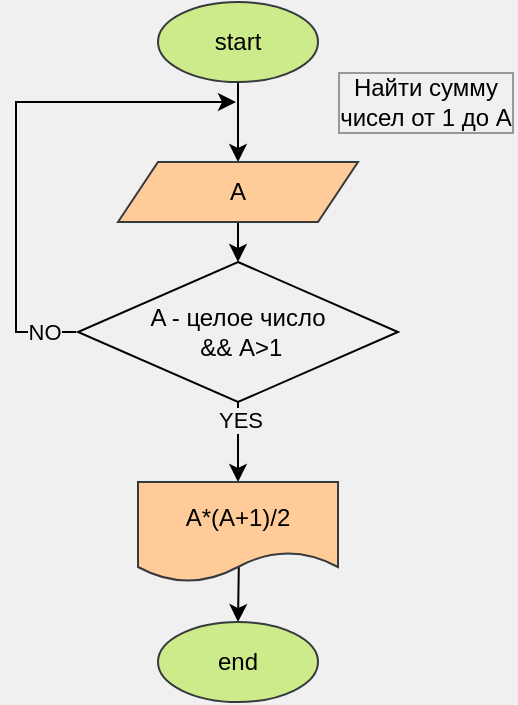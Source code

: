 <mxfile scale="1.2" border="0">
    <diagram id="p7YluBvr2iMWacm0UQAx" name="Page-1">
        <mxGraphModel dx="532" dy="262" grid="1" gridSize="10" guides="1" tooltips="1" connect="1" arrows="1" fold="1" page="1" pageScale="1" pageWidth="827" pageHeight="1169" background="#F0F0F0" math="0" shadow="0">
            <root>
                <mxCell id="0"/>
                <mxCell id="1" parent="0"/>
                <mxCell id="4" value="" style="edgeStyle=none;html=1;rounded=0;strokeColor=#000000;" edge="1" parent="1" source="2" target="3">
                    <mxGeometry relative="1" as="geometry"/>
                </mxCell>
                <mxCell id="2" value="start" style="ellipse;whiteSpace=wrap;html=1;fillColor=#cdeb8b;strokeColor=#36393d;fontColor=#000000;" vertex="1" parent="1">
                    <mxGeometry x="280" y="80" width="80" height="40" as="geometry"/>
                </mxCell>
                <mxCell id="9" value="" style="edgeStyle=none;html=1;rounded=0;strokeColor=#000000;" edge="1" parent="1" source="3" target="5">
                    <mxGeometry relative="1" as="geometry"/>
                </mxCell>
                <mxCell id="3" value="A" style="shape=parallelogram;perimeter=parallelogramPerimeter;whiteSpace=wrap;html=1;fixedSize=1;fillColor=#ffcc99;strokeColor=#36393d;fontColor=#000000;" vertex="1" parent="1">
                    <mxGeometry x="260" y="160" width="120" height="30" as="geometry"/>
                </mxCell>
                <mxCell id="10" style="edgeStyle=none;html=1;exitX=0;exitY=0.5;exitDx=0;exitDy=0;rounded=0;strokeColor=#000000;" edge="1" parent="1">
                    <mxGeometry relative="1" as="geometry">
                        <mxPoint x="319" y="130.0" as="targetPoint"/>
                        <mxPoint x="239" y="245" as="sourcePoint"/>
                        <Array as="points">
                            <mxPoint x="209" y="245"/>
                            <mxPoint x="209" y="130"/>
                        </Array>
                    </mxGeometry>
                </mxCell>
                <mxCell id="11" value="NO" style="edgeLabel;html=1;align=center;verticalAlign=middle;resizable=0;points=[];fontColor=#000000;labelBackgroundColor=#F0F0F0;" vertex="1" connectable="0" parent="10">
                    <mxGeometry x="-0.835" y="-1" relative="1" as="geometry">
                        <mxPoint x="5" y="1" as="offset"/>
                    </mxGeometry>
                </mxCell>
                <mxCell id="14" value="" style="edgeStyle=none;rounded=0;html=1;fontColor=#000000;strokeColor=#000000;" edge="1" parent="1" source="5" target="13">
                    <mxGeometry relative="1" as="geometry"/>
                </mxCell>
                <mxCell id="17" value="YES" style="edgeLabel;html=1;align=center;verticalAlign=middle;resizable=0;points=[];fontColor=#000000;labelBackgroundColor=#F0F0F0;" vertex="1" connectable="0" parent="14">
                    <mxGeometry x="-0.562" y="1" relative="1" as="geometry">
                        <mxPoint as="offset"/>
                    </mxGeometry>
                </mxCell>
                <mxCell id="5" value="A - целое число&lt;br&gt;&amp;nbsp;&amp;amp;&amp;amp; A&amp;gt;1" style="rhombus;whiteSpace=wrap;html=1;fontColor=#000000;fillColor=#F0F0F0;strokeColor=#000000;" vertex="1" parent="1">
                    <mxGeometry x="240" y="210" width="160" height="70" as="geometry"/>
                </mxCell>
                <mxCell id="12" value="Найти сумму чисел от 1 до А" style="text;html=1;strokeColor=none;fillColor=none;align=center;verticalAlign=middle;whiteSpace=wrap;rounded=0;labelBackgroundColor=#F0F0F0;fontColor=#000000;labelBorderColor=#999999;" vertex="1" parent="1">
                    <mxGeometry x="369" y="110" width="90" height="40" as="geometry"/>
                </mxCell>
                <mxCell id="16" value="" style="edgeStyle=none;rounded=0;html=1;fontColor=#000000;strokeColor=#000000;exitX=0.504;exitY=0.851;exitDx=0;exitDy=0;exitPerimeter=0;" edge="1" parent="1" source="13" target="15">
                    <mxGeometry relative="1" as="geometry"/>
                </mxCell>
                <mxCell id="13" value="A*(A+1)/2" style="shape=document;whiteSpace=wrap;html=1;boundedLbl=1;labelBackgroundColor=none;strokeColor=#36393d;fillColor=#ffcc99;fontColor=#000000;" vertex="1" parent="1">
                    <mxGeometry x="270" y="320" width="100" height="50" as="geometry"/>
                </mxCell>
                <mxCell id="15" value="end" style="ellipse;whiteSpace=wrap;html=1;fillColor=#cdeb8b;strokeColor=#36393d;fontColor=#000000;" vertex="1" parent="1">
                    <mxGeometry x="280" y="390" width="80" height="40" as="geometry"/>
                </mxCell>
            </root>
        </mxGraphModel>
    </diagram>
</mxfile>